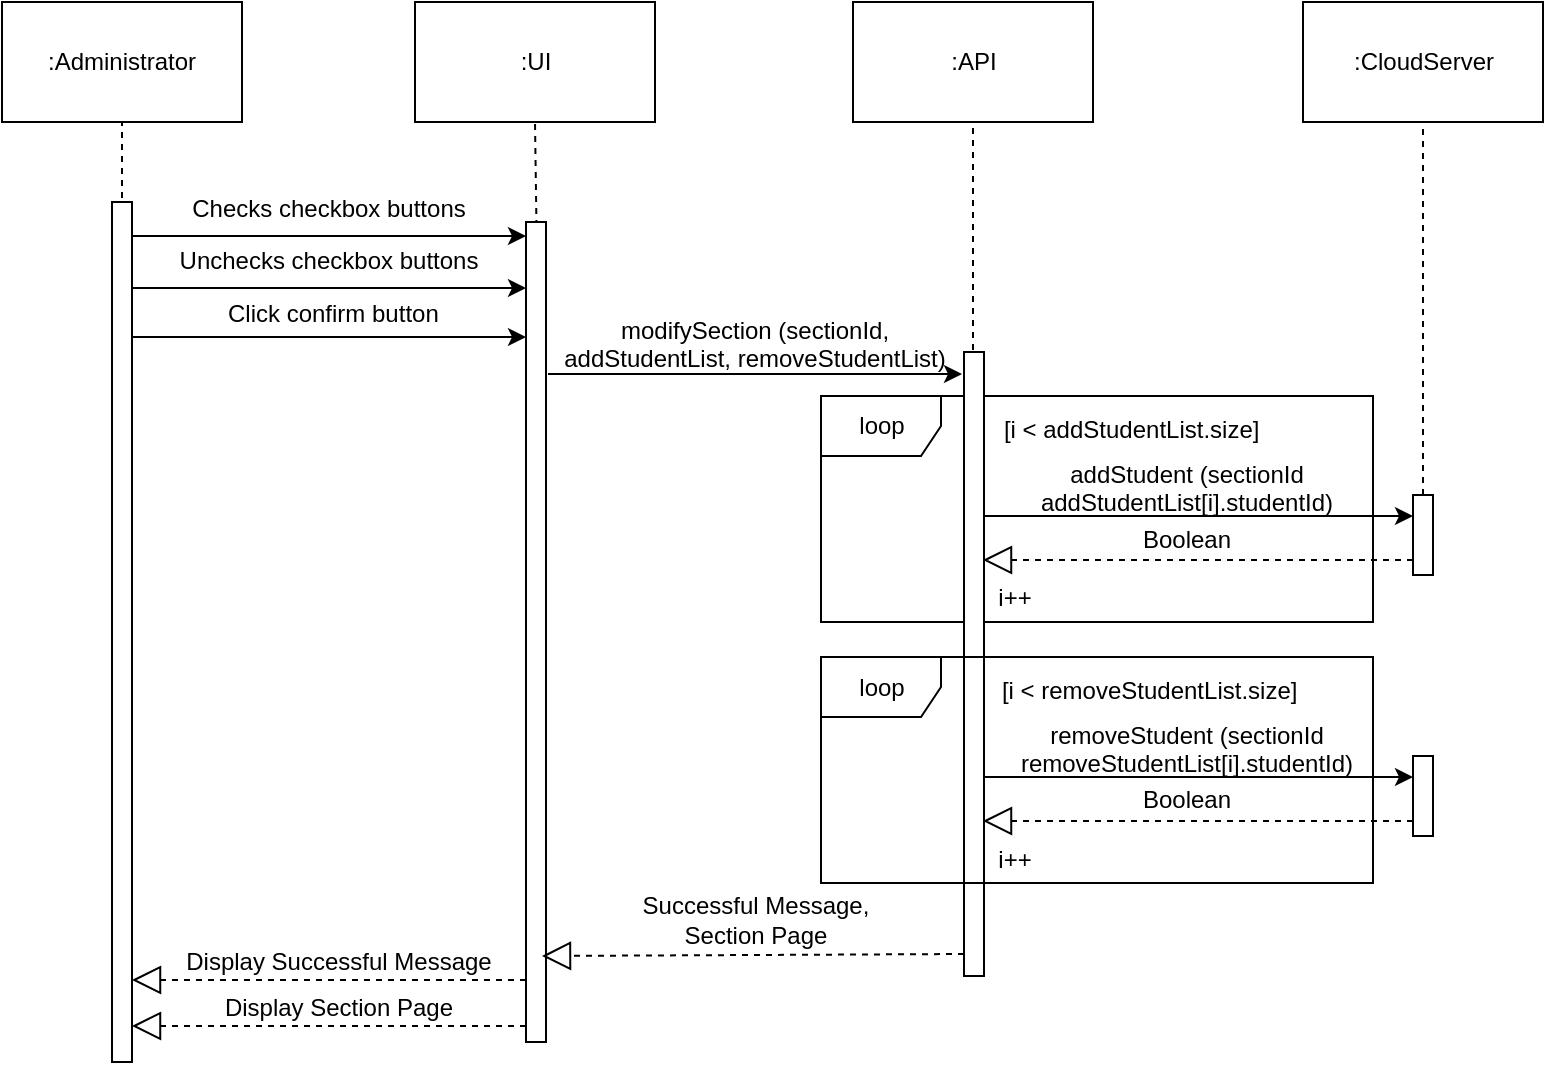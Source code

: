 <mxfile version="10.6.7" type="google"><diagram id="6c6b9QGxy7nGLpcCRdug" name="Page-1"><mxGraphModel dx="840" dy="452" grid="1" gridSize="10" guides="1" tooltips="1" connect="1" arrows="1" fold="1" page="1" pageScale="1" pageWidth="850" pageHeight="1100" math="0" shadow="0"><root><mxCell id="0"/><mxCell id="1" parent="0"/><mxCell id="n2Ga6d6v4AQRNk044SvE-36" value="loop" style="shape=umlFrame;whiteSpace=wrap;html=1;" vertex="1" parent="1"><mxGeometry x="609.5" y="277" width="276" height="113" as="geometry"/></mxCell><mxCell id="n2Ga6d6v4AQRNk044SvE-37" value="" style="endArrow=none;dashed=1;html=1;entryX=0.5;entryY=1;entryDx=0;entryDy=0;" edge="1" parent="1" target="n2Ga6d6v4AQRNk044SvE-38"><mxGeometry width="50" height="50" relative="1" as="geometry"><mxPoint x="260" y="190" as="sourcePoint"/><mxPoint x="259.5" y="160" as="targetPoint"/></mxGeometry></mxCell><mxCell id="n2Ga6d6v4AQRNk044SvE-38" value=":Administrator" style="rounded=0;whiteSpace=wrap;html=1;" vertex="1" parent="1"><mxGeometry x="200" y="80" width="120" height="60" as="geometry"/></mxCell><mxCell id="n2Ga6d6v4AQRNk044SvE-39" value="" style="html=1;points=[];perimeter=orthogonalPerimeter;" vertex="1" parent="1"><mxGeometry x="255" y="180" width="10" height="430" as="geometry"/></mxCell><mxCell id="n2Ga6d6v4AQRNk044SvE-40" value=":UI&lt;br&gt;" style="rounded=0;whiteSpace=wrap;html=1;" vertex="1" parent="1"><mxGeometry x="406.5" y="80" width="120" height="60" as="geometry"/></mxCell><mxCell id="n2Ga6d6v4AQRNk044SvE-41" value="" style="endArrow=none;dashed=1;html=1;entryX=0.5;entryY=1;entryDx=0;entryDy=0;" edge="1" parent="1" target="n2Ga6d6v4AQRNk044SvE-40"><mxGeometry width="50" height="50" relative="1" as="geometry"><mxPoint x="467.5" y="210" as="sourcePoint"/><mxPoint x="466.5" y="200" as="targetPoint"/></mxGeometry></mxCell><mxCell id="n2Ga6d6v4AQRNk044SvE-42" value="" style="html=1;points=[];perimeter=orthogonalPerimeter;" vertex="1" parent="1"><mxGeometry x="462" y="190" width="10" height="410" as="geometry"/></mxCell><mxCell id="n2Ga6d6v4AQRNk044SvE-43" value=":API&lt;br&gt;" style="rounded=0;whiteSpace=wrap;html=1;" vertex="1" parent="1"><mxGeometry x="625.5" y="80" width="120" height="60" as="geometry"/></mxCell><mxCell id="n2Ga6d6v4AQRNk044SvE-44" value="" style="endArrow=none;dashed=1;html=1;entryX=0.5;entryY=1;entryDx=0;entryDy=0;" edge="1" parent="1" target="n2Ga6d6v4AQRNk044SvE-43"><mxGeometry width="50" height="50" relative="1" as="geometry"><mxPoint x="685.5" y="260" as="sourcePoint"/><mxPoint x="686" y="170" as="targetPoint"/></mxGeometry></mxCell><mxCell id="n2Ga6d6v4AQRNk044SvE-45" value="" style="html=1;points=[];perimeter=orthogonalPerimeter;" vertex="1" parent="1"><mxGeometry x="681" y="255" width="10" height="312" as="geometry"/></mxCell><mxCell id="n2Ga6d6v4AQRNk044SvE-46" value="" style="endArrow=classic;html=1;fontSize=12;" edge="1" parent="1"><mxGeometry width="50" height="50" relative="1" as="geometry"><mxPoint x="473" y="266" as="sourcePoint"/><mxPoint x="680" y="266" as="targetPoint"/></mxGeometry></mxCell><mxCell id="n2Ga6d6v4AQRNk044SvE-47" value="modifySection (sectionId,&#10;addStudentList, removeStudentList)" style="text;align=center;fontStyle=0;verticalAlign=middle;spacingLeft=3;spacingRight=3;strokeColor=none;rotatable=0;points=[[0,0.5],[1,0.5]];portConstraint=eastwest;fontSize=12;" vertex="1" parent="1"><mxGeometry x="536.5" y="250" width="80" as="geometry"/></mxCell><mxCell id="n2Ga6d6v4AQRNk044SvE-48" value="" style="endArrow=classic;html=1;fontSize=12;" edge="1" parent="1"><mxGeometry width="50" height="50" relative="1" as="geometry"><mxPoint x="265" y="247.5" as="sourcePoint"/><mxPoint x="462" y="247.5" as="targetPoint"/></mxGeometry></mxCell><mxCell id="n2Ga6d6v4AQRNk044SvE-49" value=":CloudServer&lt;br&gt;" style="rounded=0;whiteSpace=wrap;html=1;" vertex="1" parent="1"><mxGeometry x="850.5" y="80" width="120" height="60" as="geometry"/></mxCell><mxCell id="n2Ga6d6v4AQRNk044SvE-50" value="" style="endArrow=none;dashed=1;html=1;entryX=0.5;entryY=1;entryDx=0;entryDy=0;" edge="1" parent="1" source="n2Ga6d6v4AQRNk044SvE-55" target="n2Ga6d6v4AQRNk044SvE-49"><mxGeometry width="50" height="50" relative="1" as="geometry"><mxPoint x="910.5" y="470" as="sourcePoint"/><mxPoint x="951.5" y="204.5" as="targetPoint"/></mxGeometry></mxCell><mxCell id="n2Ga6d6v4AQRNk044SvE-51" value="Successful Message, Section Page" style="text;html=1;strokeColor=none;fillColor=none;align=center;verticalAlign=middle;whiteSpace=wrap;rounded=0;" vertex="1" parent="1"><mxGeometry x="517.5" y="528.5" width="118" height="20" as="geometry"/></mxCell><mxCell id="n2Ga6d6v4AQRNk044SvE-52" value="" style="endArrow=block;dashed=1;endFill=0;endSize=12;html=1;" edge="1" parent="1"><mxGeometry width="160" relative="1" as="geometry"><mxPoint x="681" y="556" as="sourcePoint"/><mxPoint x="470" y="557" as="targetPoint"/></mxGeometry></mxCell><mxCell id="n2Ga6d6v4AQRNk044SvE-53" value="Display Successful Message" style="text;html=1;strokeColor=none;fillColor=none;align=center;verticalAlign=middle;whiteSpace=wrap;rounded=0;" vertex="1" parent="1"><mxGeometry x="290" y="550" width="157" height="20" as="geometry"/></mxCell><mxCell id="n2Ga6d6v4AQRNk044SvE-54" value="" style="endArrow=block;dashed=1;endFill=0;endSize=12;html=1;" edge="1" parent="1"><mxGeometry width="160" relative="1" as="geometry"><mxPoint x="462" y="569" as="sourcePoint"/><mxPoint x="265" y="569" as="targetPoint"/></mxGeometry></mxCell><mxCell id="n2Ga6d6v4AQRNk044SvE-55" value="" style="html=1;points=[];perimeter=orthogonalPerimeter;" vertex="1" parent="1"><mxGeometry x="905.5" y="326.5" width="10" height="40" as="geometry"/></mxCell><mxCell id="n2Ga6d6v4AQRNk044SvE-60" value="" style="endArrow=classic;html=1;fontSize=12;" edge="1" parent="1"><mxGeometry width="50" height="50" relative="1" as="geometry"><mxPoint x="265" y="223" as="sourcePoint"/><mxPoint x="462" y="223" as="targetPoint"/></mxGeometry></mxCell><mxCell id="n2Ga6d6v4AQRNk044SvE-61" value="Unchecks checkbox buttons" style="text;align=center;fontStyle=0;verticalAlign=middle;spacingLeft=3;spacingRight=3;strokeColor=none;rotatable=0;points=[[0,0.5],[1,0.5]];portConstraint=eastwest;fontSize=12;" vertex="1" parent="1"><mxGeometry x="323.5" y="208" width="80" as="geometry"/></mxCell><mxCell id="n2Ga6d6v4AQRNk044SvE-62" value="&lt;div style=&quot;text-align: center&quot;&gt;&lt;span&gt;Click confirm button&lt;/span&gt;&lt;/div&gt;" style="text;html=1;" vertex="1" parent="1"><mxGeometry x="310.5" y="222" width="106" height="30" as="geometry"/></mxCell><mxCell id="n2Ga6d6v4AQRNk044SvE-66" value="" style="endArrow=classic;html=1;fontSize=12;exitX=1.2;exitY=0.41;exitDx=0;exitDy=0;exitPerimeter=0;" edge="1" parent="1"><mxGeometry width="50" height="50" relative="1" as="geometry"><mxPoint x="690.5" y="337" as="sourcePoint"/><mxPoint x="905.5" y="337" as="targetPoint"/></mxGeometry></mxCell><mxCell id="n2Ga6d6v4AQRNk044SvE-67" value="addStudent (sectionId&#10;addStudentList[i].studentId)" style="text;align=center;fontStyle=0;verticalAlign=middle;spacingLeft=3;spacingRight=3;strokeColor=none;rotatable=0;points=[[0,0.5],[1,0.5]];portConstraint=eastwest;fontSize=12;" vertex="1" parent="1"><mxGeometry x="752.5" y="322" width="80" as="geometry"/></mxCell><mxCell id="n2Ga6d6v4AQRNk044SvE-68" value="Boolean" style="text;html=1;strokeColor=none;fillColor=none;align=center;verticalAlign=middle;whiteSpace=wrap;rounded=0;" vertex="1" parent="1"><mxGeometry x="726" y="340" width="133" height="17" as="geometry"/></mxCell><mxCell id="n2Ga6d6v4AQRNk044SvE-69" value="" style="endArrow=block;dashed=1;endFill=0;endSize=12;html=1;" edge="1" parent="1"><mxGeometry width="160" relative="1" as="geometry"><mxPoint x="905.5" y="359" as="sourcePoint"/><mxPoint x="690.5" y="359" as="targetPoint"/></mxGeometry></mxCell><mxCell id="n2Ga6d6v4AQRNk044SvE-70" value="     [i &lt; addStudentList.size]" style="text;align=center;fontStyle=0;verticalAlign=middle;spacingLeft=3;spacingRight=3;strokeColor=none;rotatable=0;points=[[0,0.5],[1,0.5]];portConstraint=eastwest;" vertex="1" parent="1"><mxGeometry x="716.5" y="280" width="80" height="26" as="geometry"/></mxCell><mxCell id="n2Ga6d6v4AQRNk044SvE-71" value="i++" style="text;html=1;strokeColor=none;fillColor=none;align=center;verticalAlign=middle;whiteSpace=wrap;rounded=0;" vertex="1" parent="1"><mxGeometry x="682.5" y="370" width="47" height="16" as="geometry"/></mxCell><mxCell id="n2Ga6d6v4AQRNk044SvE-75" value="loop" style="shape=umlFrame;whiteSpace=wrap;html=1;" vertex="1" parent="1"><mxGeometry x="609.5" y="407.5" width="276" height="113" as="geometry"/></mxCell><mxCell id="n2Ga6d6v4AQRNk044SvE-76" value="" style="html=1;points=[];perimeter=orthogonalPerimeter;" vertex="1" parent="1"><mxGeometry x="905.5" y="457" width="10" height="40" as="geometry"/></mxCell><mxCell id="n2Ga6d6v4AQRNk044SvE-77" value="" style="endArrow=classic;html=1;fontSize=12;exitX=1.2;exitY=0.41;exitDx=0;exitDy=0;exitPerimeter=0;" edge="1" parent="1"><mxGeometry width="50" height="50" relative="1" as="geometry"><mxPoint x="690.5" y="467.5" as="sourcePoint"/><mxPoint x="905.5" y="467.5" as="targetPoint"/></mxGeometry></mxCell><mxCell id="n2Ga6d6v4AQRNk044SvE-78" value="removeStudent (sectionId&#10;removeStudentList[i].studentId)" style="text;align=center;fontStyle=0;verticalAlign=middle;spacingLeft=3;spacingRight=3;strokeColor=none;rotatable=0;points=[[0,0.5],[1,0.5]];portConstraint=eastwest;fontSize=12;" vertex="1" parent="1"><mxGeometry x="752.5" y="452.5" width="80" as="geometry"/></mxCell><mxCell id="n2Ga6d6v4AQRNk044SvE-79" value="Boolean" style="text;html=1;strokeColor=none;fillColor=none;align=center;verticalAlign=middle;whiteSpace=wrap;rounded=0;" vertex="1" parent="1"><mxGeometry x="726" y="470.5" width="133" height="17" as="geometry"/></mxCell><mxCell id="n2Ga6d6v4AQRNk044SvE-80" value="" style="endArrow=block;dashed=1;endFill=0;endSize=12;html=1;" edge="1" parent="1"><mxGeometry width="160" relative="1" as="geometry"><mxPoint x="905.5" y="489.5" as="sourcePoint"/><mxPoint x="690.5" y="489.5" as="targetPoint"/></mxGeometry></mxCell><mxCell id="n2Ga6d6v4AQRNk044SvE-81" value="     [i &lt; removeStudentList.size]" style="text;align=center;fontStyle=0;verticalAlign=middle;spacingLeft=3;spacingRight=3;strokeColor=none;rotatable=0;points=[[0,0.5],[1,0.5]];portConstraint=eastwest;" vertex="1" parent="1"><mxGeometry x="725.5" y="410.5" width="80" height="26" as="geometry"/></mxCell><mxCell id="n2Ga6d6v4AQRNk044SvE-82" value="i++" style="text;html=1;strokeColor=none;fillColor=none;align=center;verticalAlign=middle;whiteSpace=wrap;rounded=0;" vertex="1" parent="1"><mxGeometry x="682.5" y="500.5" width="47" height="16" as="geometry"/></mxCell><mxCell id="n2Ga6d6v4AQRNk044SvE-85" value="" style="endArrow=classic;html=1;fontSize=12;" edge="1" parent="1"><mxGeometry width="50" height="50" relative="1" as="geometry"><mxPoint x="265" y="197" as="sourcePoint"/><mxPoint x="462" y="197" as="targetPoint"/></mxGeometry></mxCell><mxCell id="n2Ga6d6v4AQRNk044SvE-86" value="Checks checkbox buttons" style="text;align=center;fontStyle=0;verticalAlign=middle;spacingLeft=3;spacingRight=3;strokeColor=none;rotatable=0;points=[[0,0.5],[1,0.5]];portConstraint=eastwest;fontSize=12;" vertex="1" parent="1"><mxGeometry x="323.5" y="182" width="80" as="geometry"/></mxCell><mxCell id="n2Ga6d6v4AQRNk044SvE-87" value="Display Section Page" style="text;html=1;strokeColor=none;fillColor=none;align=center;verticalAlign=middle;whiteSpace=wrap;rounded=0;" vertex="1" parent="1"><mxGeometry x="290" y="573" width="157" height="20" as="geometry"/></mxCell><mxCell id="n2Ga6d6v4AQRNk044SvE-88" value="" style="endArrow=block;dashed=1;endFill=0;endSize=12;html=1;" edge="1" parent="1"><mxGeometry width="160" relative="1" as="geometry"><mxPoint x="462" y="592" as="sourcePoint"/><mxPoint x="265" y="592" as="targetPoint"/></mxGeometry></mxCell></root></mxGraphModel></diagram></mxfile>